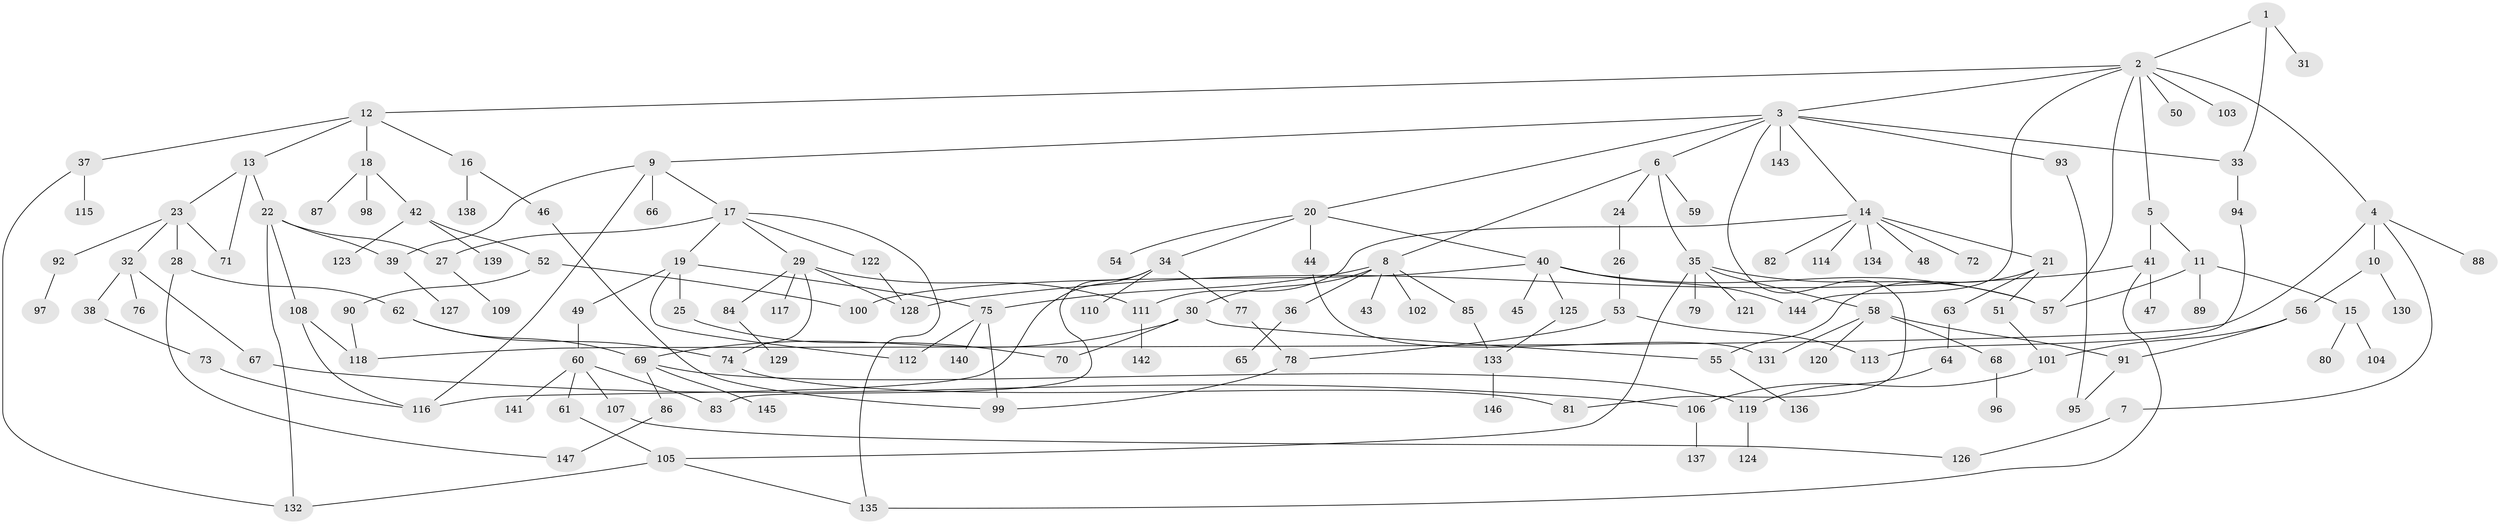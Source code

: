 // Generated by graph-tools (version 1.1) at 2025/34/03/09/25 02:34:08]
// undirected, 147 vertices, 189 edges
graph export_dot {
graph [start="1"]
  node [color=gray90,style=filled];
  1;
  2;
  3;
  4;
  5;
  6;
  7;
  8;
  9;
  10;
  11;
  12;
  13;
  14;
  15;
  16;
  17;
  18;
  19;
  20;
  21;
  22;
  23;
  24;
  25;
  26;
  27;
  28;
  29;
  30;
  31;
  32;
  33;
  34;
  35;
  36;
  37;
  38;
  39;
  40;
  41;
  42;
  43;
  44;
  45;
  46;
  47;
  48;
  49;
  50;
  51;
  52;
  53;
  54;
  55;
  56;
  57;
  58;
  59;
  60;
  61;
  62;
  63;
  64;
  65;
  66;
  67;
  68;
  69;
  70;
  71;
  72;
  73;
  74;
  75;
  76;
  77;
  78;
  79;
  80;
  81;
  82;
  83;
  84;
  85;
  86;
  87;
  88;
  89;
  90;
  91;
  92;
  93;
  94;
  95;
  96;
  97;
  98;
  99;
  100;
  101;
  102;
  103;
  104;
  105;
  106;
  107;
  108;
  109;
  110;
  111;
  112;
  113;
  114;
  115;
  116;
  117;
  118;
  119;
  120;
  121;
  122;
  123;
  124;
  125;
  126;
  127;
  128;
  129;
  130;
  131;
  132;
  133;
  134;
  135;
  136;
  137;
  138;
  139;
  140;
  141;
  142;
  143;
  144;
  145;
  146;
  147;
  1 -- 2;
  1 -- 31;
  1 -- 33;
  2 -- 3;
  2 -- 4;
  2 -- 5;
  2 -- 12;
  2 -- 50;
  2 -- 103;
  2 -- 57;
  2 -- 144;
  3 -- 6;
  3 -- 9;
  3 -- 14;
  3 -- 20;
  3 -- 33;
  3 -- 81;
  3 -- 93;
  3 -- 143;
  4 -- 7;
  4 -- 10;
  4 -- 88;
  4 -- 118;
  5 -- 11;
  5 -- 41;
  6 -- 8;
  6 -- 24;
  6 -- 35;
  6 -- 59;
  7 -- 126;
  8 -- 30;
  8 -- 36;
  8 -- 43;
  8 -- 75;
  8 -- 85;
  8 -- 102;
  9 -- 17;
  9 -- 66;
  9 -- 116;
  9 -- 39;
  10 -- 56;
  10 -- 130;
  11 -- 15;
  11 -- 57;
  11 -- 89;
  12 -- 13;
  12 -- 16;
  12 -- 18;
  12 -- 37;
  13 -- 22;
  13 -- 23;
  13 -- 71;
  14 -- 21;
  14 -- 48;
  14 -- 72;
  14 -- 82;
  14 -- 114;
  14 -- 134;
  14 -- 111;
  15 -- 80;
  15 -- 104;
  16 -- 46;
  16 -- 138;
  17 -- 19;
  17 -- 29;
  17 -- 122;
  17 -- 27;
  17 -- 135;
  18 -- 42;
  18 -- 87;
  18 -- 98;
  19 -- 25;
  19 -- 49;
  19 -- 112;
  19 -- 75;
  20 -- 34;
  20 -- 40;
  20 -- 44;
  20 -- 54;
  21 -- 51;
  21 -- 63;
  21 -- 55;
  22 -- 27;
  22 -- 39;
  22 -- 108;
  22 -- 132;
  23 -- 28;
  23 -- 32;
  23 -- 92;
  23 -- 71;
  24 -- 26;
  25 -- 70;
  26 -- 53;
  27 -- 109;
  28 -- 62;
  28 -- 147;
  29 -- 74;
  29 -- 84;
  29 -- 111;
  29 -- 117;
  29 -- 128;
  30 -- 55;
  30 -- 69;
  30 -- 70;
  32 -- 38;
  32 -- 67;
  32 -- 76;
  33 -- 94;
  34 -- 77;
  34 -- 110;
  34 -- 116;
  34 -- 83;
  35 -- 58;
  35 -- 79;
  35 -- 105;
  35 -- 121;
  35 -- 57;
  36 -- 65;
  37 -- 115;
  37 -- 132;
  38 -- 73;
  39 -- 127;
  40 -- 45;
  40 -- 125;
  40 -- 144;
  40 -- 100;
  40 -- 57;
  41 -- 47;
  41 -- 135;
  41 -- 128;
  42 -- 52;
  42 -- 123;
  42 -- 139;
  44 -- 131;
  46 -- 99;
  49 -- 60;
  51 -- 101;
  52 -- 90;
  52 -- 100;
  53 -- 78;
  53 -- 113;
  55 -- 136;
  56 -- 101;
  56 -- 91;
  58 -- 68;
  58 -- 91;
  58 -- 120;
  58 -- 131;
  60 -- 61;
  60 -- 83;
  60 -- 107;
  60 -- 141;
  61 -- 105;
  62 -- 74;
  62 -- 69;
  63 -- 64;
  64 -- 119;
  67 -- 106;
  68 -- 96;
  69 -- 86;
  69 -- 145;
  69 -- 119;
  73 -- 116;
  74 -- 81;
  75 -- 140;
  75 -- 112;
  75 -- 99;
  77 -- 78;
  78 -- 99;
  84 -- 129;
  85 -- 133;
  86 -- 147;
  90 -- 118;
  91 -- 95;
  92 -- 97;
  93 -- 95;
  94 -- 113;
  101 -- 106;
  105 -- 135;
  105 -- 132;
  106 -- 137;
  107 -- 126;
  108 -- 118;
  108 -- 116;
  111 -- 142;
  119 -- 124;
  122 -- 128;
  125 -- 133;
  133 -- 146;
}
